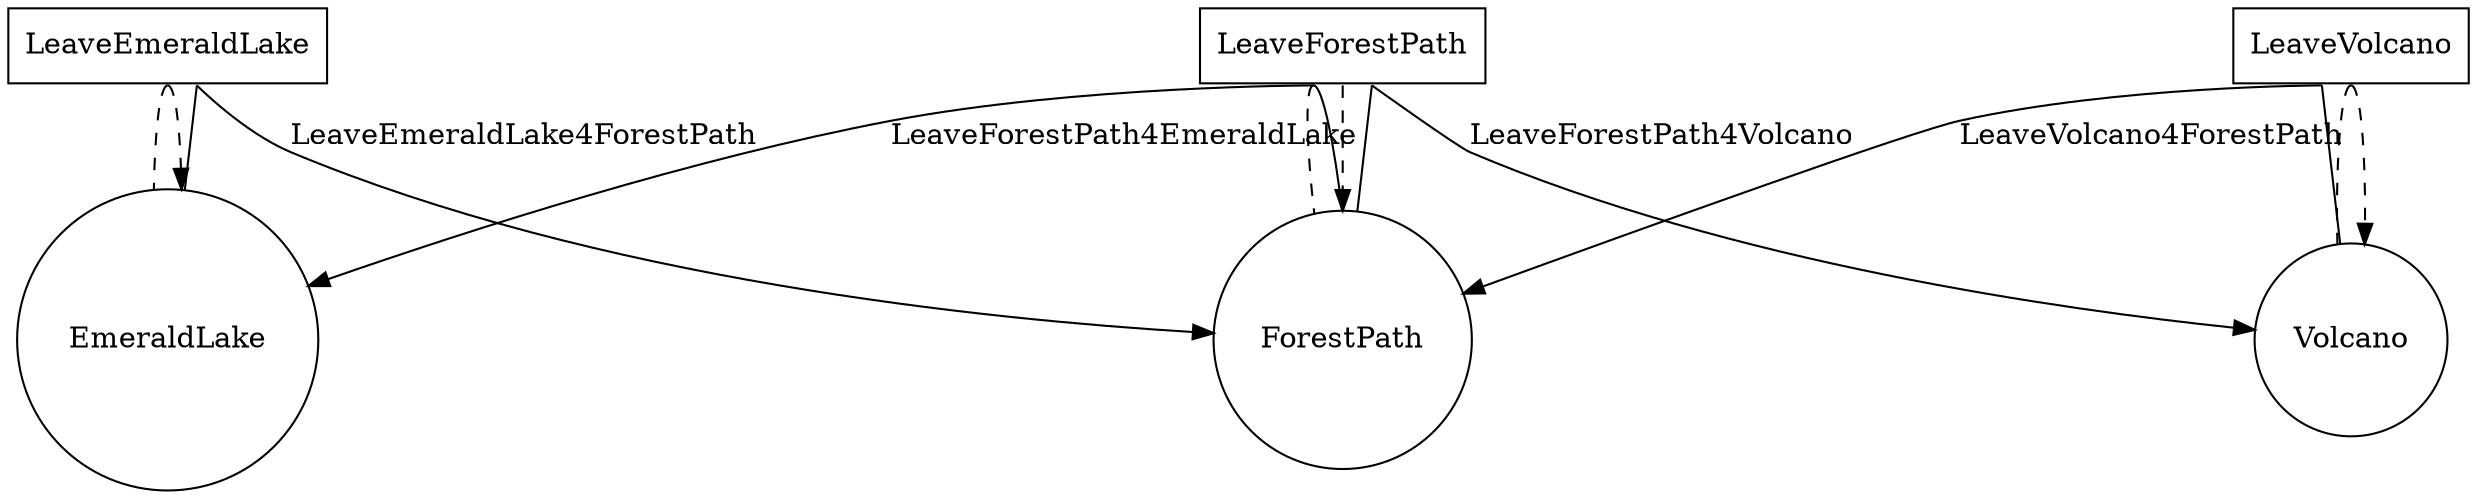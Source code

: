 digraph D {
  ForestPathnode [label="ForestPath",shape=circle]
  EmeraldLakenode [label="EmeraldLake",shape=circle]
  Volcanonode [label="Volcano",shape=circle]
  LeaveForestPathnode [label="LeaveForestPath",shape=box]
  LeaveEmeraldLakenode [label="LeaveEmeraldLake",shape=box]
  LeaveVolcanonode [label="LeaveVolcano",shape=box]


  LeaveForestPathnode -> ForestPathnode [arrowhead=none,sametail=ForestPathsame,style=dashed]
  LeaveForestPathnode -> ForestPathnode [sametail=ForestPathsame,style=dashed]

  LeaveForestPathnode -> ForestPathnode [arrowhead=none,sametail=ForestPathLeaveForestPath4VolcanoVolcano]
  LeaveForestPathnode -> Volcanonode [label="LeaveForestPath4Volcano",sametail=ForestPathLeaveForestPath4VolcanoVolcano]

  LeaveForestPathnode -> ForestPathnode [arrowhead=none,sametail=ForestPathLeaveForestPath4EmeraldLakeEmeraldLake]
  LeaveForestPathnode -> EmeraldLakenode [label="LeaveForestPath4EmeraldLake",sametail=ForestPathLeaveForestPath4EmeraldLakeEmeraldLake]


  LeaveEmeraldLakenode -> EmeraldLakenode [arrowhead=none,sametail=EmeraldLakesame,style=dashed]
  LeaveEmeraldLakenode -> EmeraldLakenode [sametail=EmeraldLakesame,style=dashed]

  LeaveEmeraldLakenode -> EmeraldLakenode [arrowhead=none,sametail=EmeraldLakeLeaveEmeraldLake4ForestPathForestPath]
  LeaveEmeraldLakenode -> ForestPathnode [label="LeaveEmeraldLake4ForestPath",sametail=EmeraldLakeLeaveEmeraldLake4ForestPathForestPath]


  LeaveVolcanonode -> Volcanonode [arrowhead=none,sametail=Volcanosame,style=dashed]
  LeaveVolcanonode -> Volcanonode [sametail=Volcanosame,style=dashed]

  LeaveVolcanonode -> Volcanonode [arrowhead=none,sametail=VolcanoLeaveVolcano4ForestPathForestPath]
  LeaveVolcanonode -> ForestPathnode [label="LeaveVolcano4ForestPath",sametail=VolcanoLeaveVolcano4ForestPathForestPath]



}
